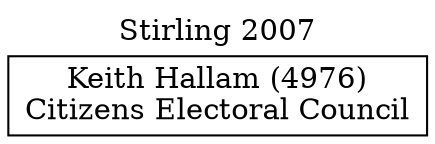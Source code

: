 // House preference flow
digraph "Keith Hallam (4976)_Stirling_2007" {
	graph [label="Stirling 2007" labelloc=t mclimit=10]
	node [shape=box]
	"Keith Hallam (4976)" [label="Keith Hallam (4976)
Citizens Electoral Council"]
}
